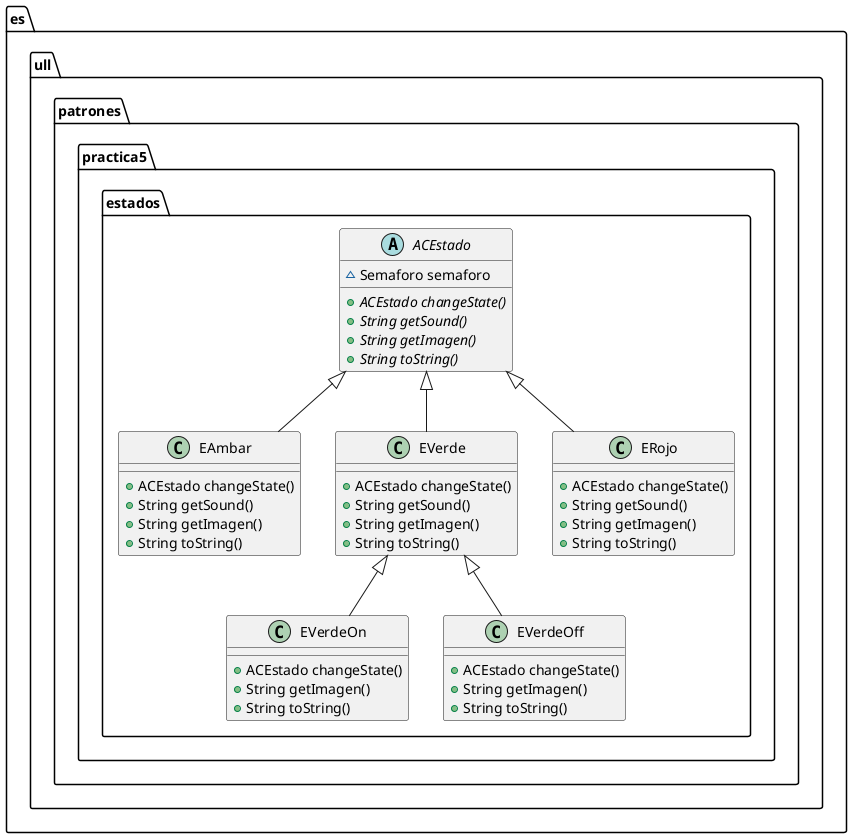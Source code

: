 @startuml
class es.ull.patrones.practica5.estados.EVerdeOn {
+ ACEstado changeState()
+ String getImagen()
+ String toString()
}
class es.ull.patrones.practica5.estados.EAmbar {
+ ACEstado changeState()
+ String getSound()
+ String getImagen()
+ String toString()
}
abstract class es.ull.patrones.practica5.estados.ACEstado {
~ Semaforo semaforo
+ {abstract}ACEstado changeState()
+ {abstract}String getSound()
+ {abstract}String getImagen()
+ {abstract}String toString()
}
class es.ull.patrones.practica5.estados.EVerdeOff {
+ ACEstado changeState()
+ String getImagen()
+ String toString()
}
class es.ull.patrones.practica5.estados.EVerde {
+ ACEstado changeState()
+ String getSound()
+ String getImagen()
+ String toString()
}
class es.ull.patrones.practica5.estados.ERojo {
+ ACEstado changeState()
+ String getSound()
+ String getImagen()
+ String toString()
}


es.ull.patrones.practica5.estados.EVerde <|-- es.ull.patrones.practica5.estados.EVerdeOn
es.ull.patrones.practica5.estados.ACEstado <|-- es.ull.patrones.practica5.estados.EAmbar
es.ull.patrones.practica5.estados.EVerde <|-- es.ull.patrones.practica5.estados.EVerdeOff
es.ull.patrones.practica5.estados.ACEstado <|-- es.ull.patrones.practica5.estados.EVerde
es.ull.patrones.practica5.estados.ACEstado <|-- es.ull.patrones.practica5.estados.ERojo
@enduml